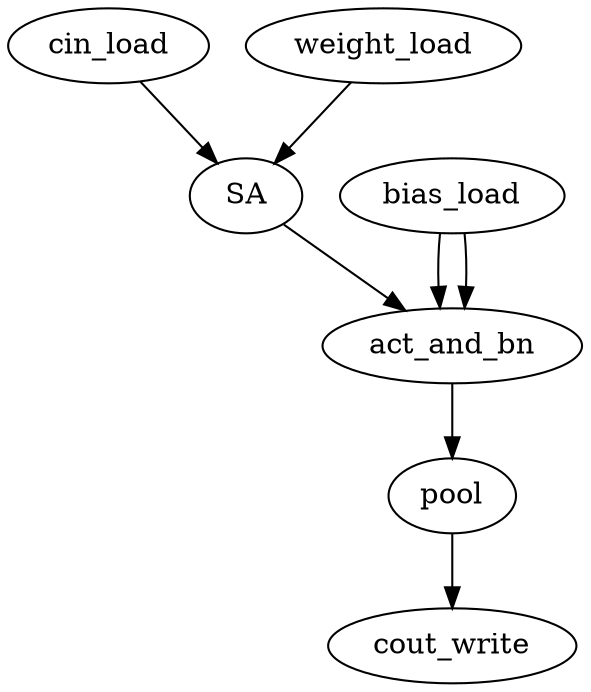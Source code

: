 digraph  {
cin_load;
weight_load;
bias_load;
SA;
act_and_bn;
pool;
cout_write;
cin_load -> SA  [key=0];
weight_load -> SA  [key=0];
bias_load -> act_and_bn  [key=0];
bias_load -> act_and_bn  [key=1];
SA -> act_and_bn  [key=0];
act_and_bn -> pool  [key=0];
pool -> cout_write  [key=0];
}
